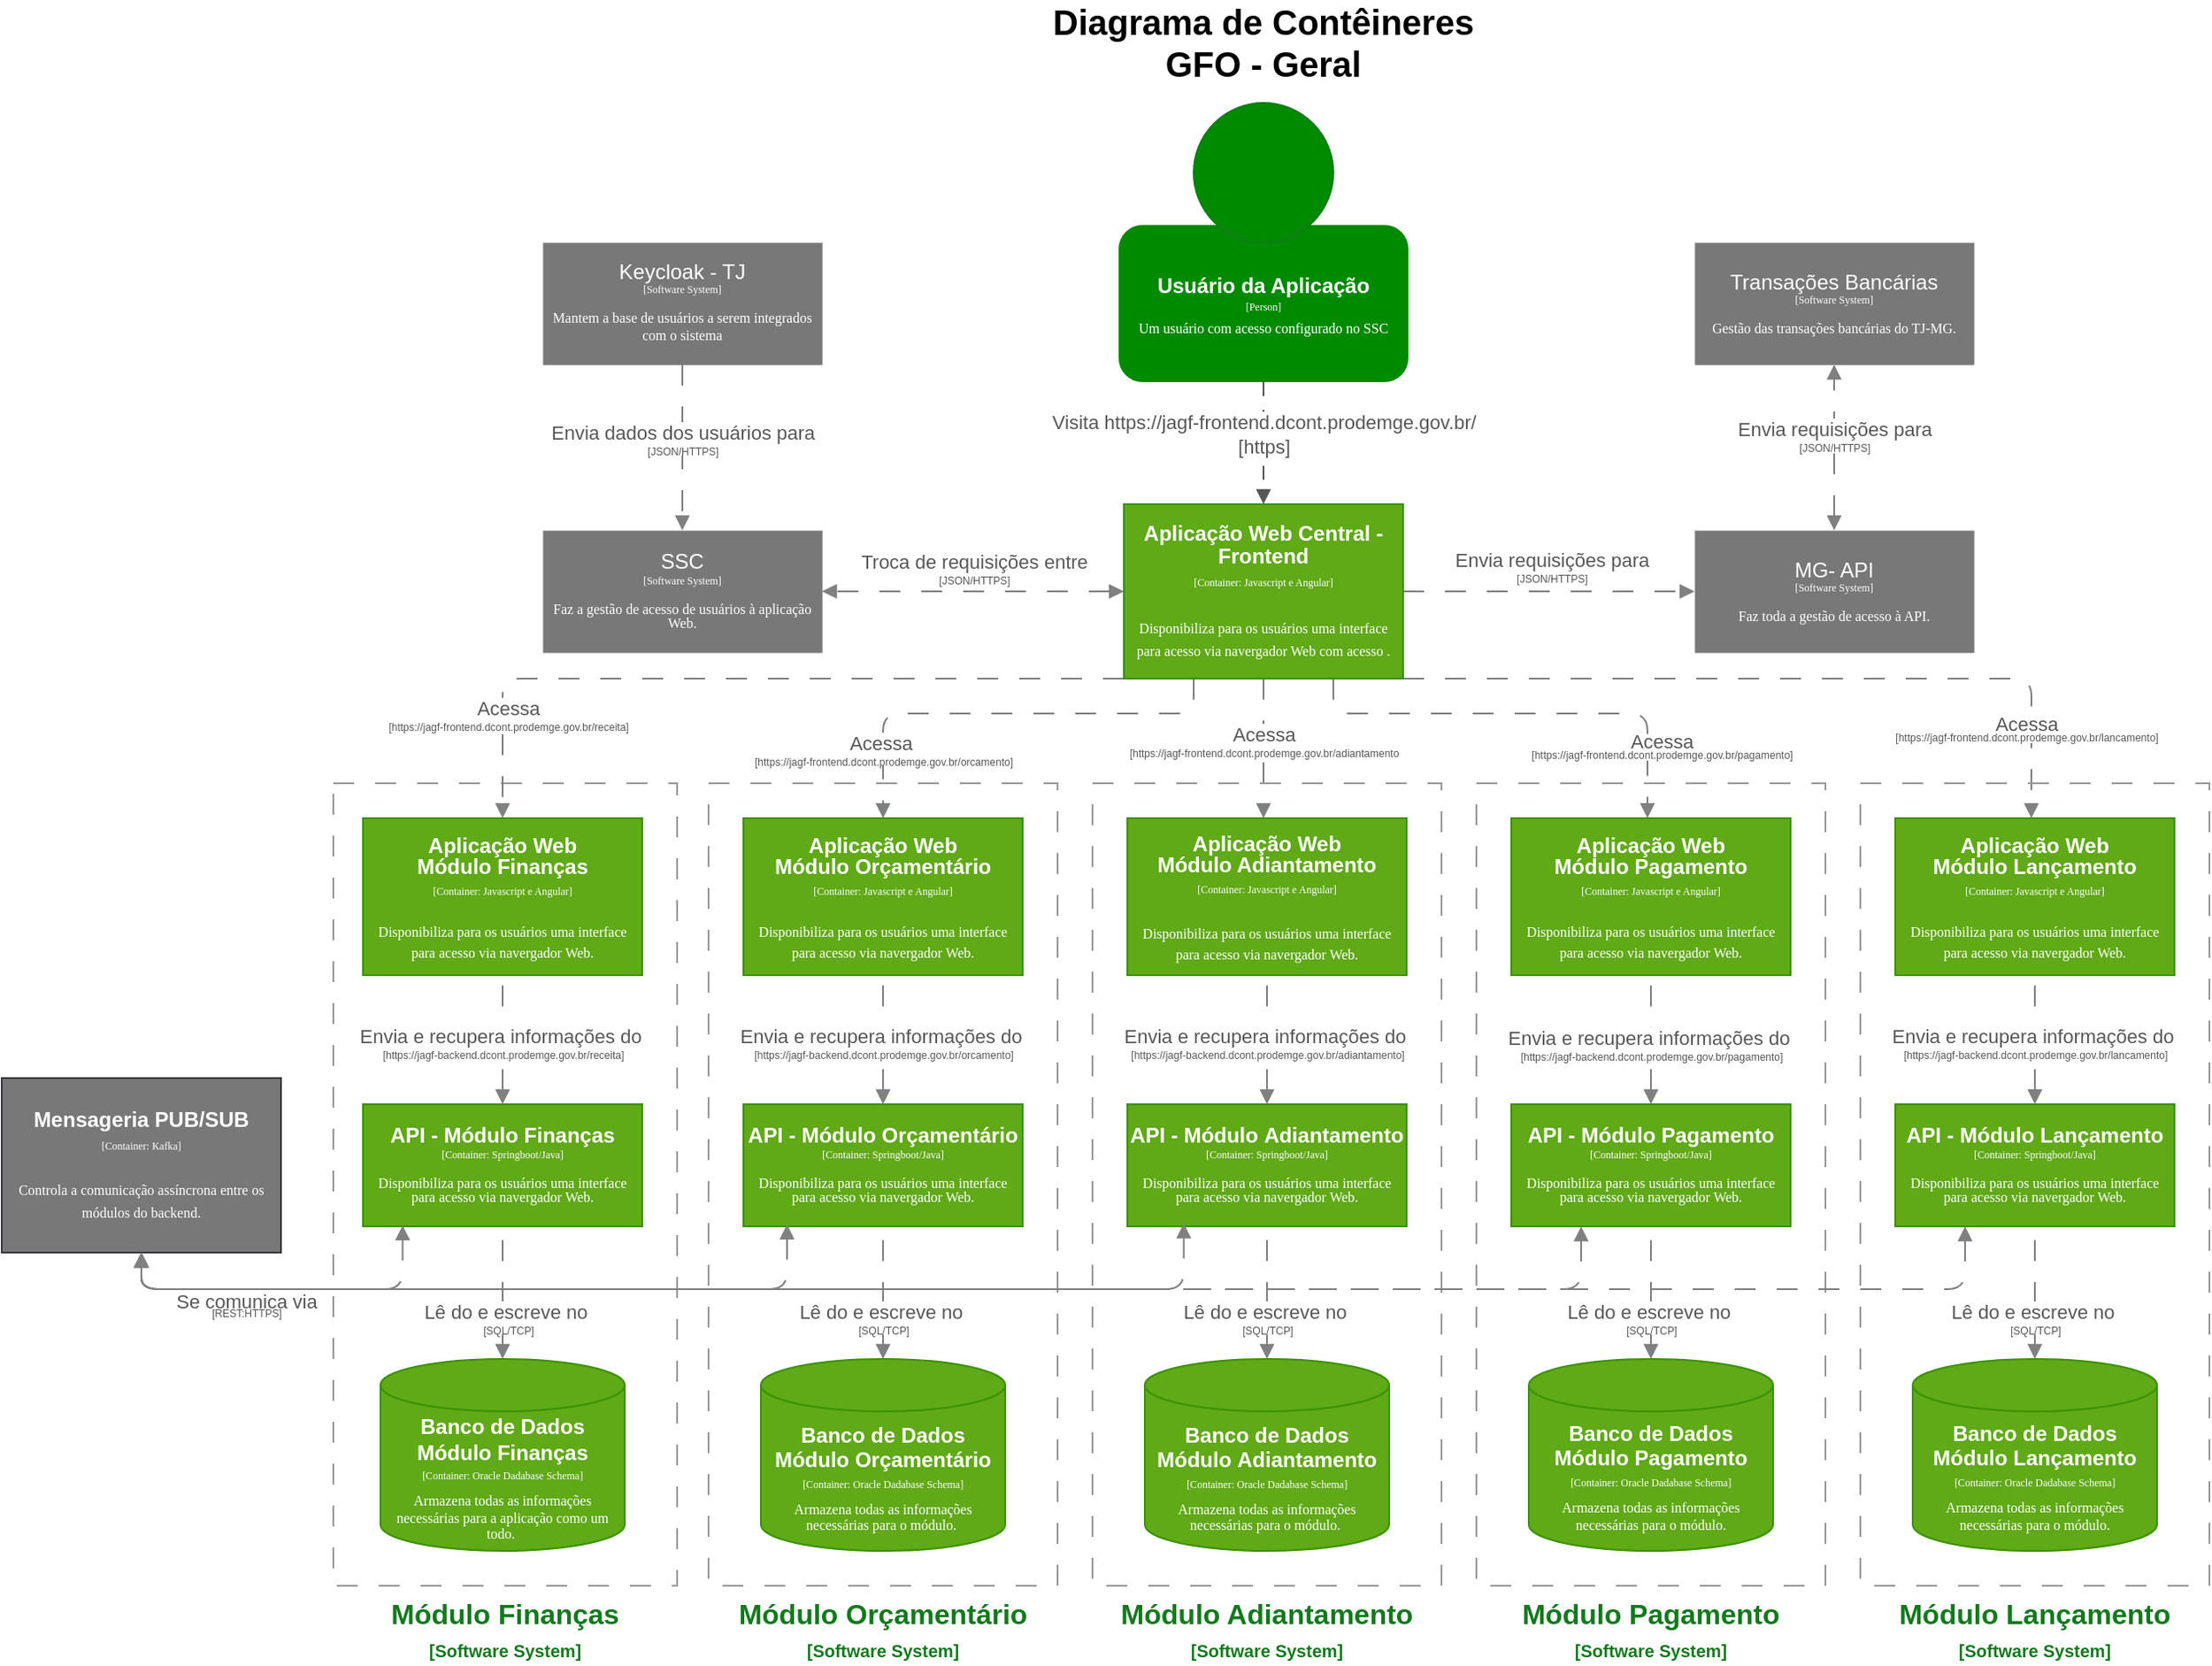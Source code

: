 <mxfile version="26.0.13">
  <diagram id="C5RBs43oDa-KdzZeNtuy" name="Page-1">
    <mxGraphModel dx="2261" dy="780" grid="1" gridSize="10" guides="1" tooltips="1" connect="1" arrows="1" fold="1" page="1" pageScale="1" pageWidth="827" pageHeight="1169" math="0" shadow="0">
      <root>
        <mxCell id="WIyWlLk6GJQsqaUBKTNV-0" />
        <mxCell id="WIyWlLk6GJQsqaUBKTNV-1" parent="WIyWlLk6GJQsqaUBKTNV-0" />
        <mxCell id="WIWx7EF0oUpYT1g42AMl-2" value="&lt;font style=&quot;font-size: 20px;&quot;&gt;&lt;b&gt;Diagrama de Contêineres&lt;/b&gt;&lt;/font&gt;&lt;div&gt;&lt;font style=&quot;font-size: 20px;&quot;&gt;&lt;b&gt;GFO - Geral&lt;/b&gt;&lt;/font&gt;&lt;/div&gt;" style="text;html=1;align=center;verticalAlign=middle;whiteSpace=wrap;rounded=0;" parent="WIyWlLk6GJQsqaUBKTNV-1" vertex="1">
          <mxGeometry x="328" y="10" width="330" height="30" as="geometry" />
        </mxCell>
        <mxCell id="WIWx7EF0oUpYT1g42AMl-7" value="&lt;div style=&quot;&quot;&gt;&lt;span style=&quot;background-color: transparent;&quot;&gt;&lt;font style=&quot;color: rgb(18, 122, 29);&quot;&gt;Módulo Finanças&lt;/font&gt;&lt;/span&gt;&lt;/div&gt;&lt;div style=&quot;&quot;&gt;&lt;span style=&quot;background-color: transparent;&quot;&gt;&lt;font style=&quot;color: rgb(18, 122, 29);&quot;&gt;&lt;span style=&quot;font-size: 10px;&quot;&gt;[Software System]&lt;/span&gt;&lt;/font&gt;&lt;/span&gt;&lt;/div&gt;" style="rounded=0;whiteSpace=wrap;html=1;imageVerticalAlign=middle;labelPosition=center;verticalLabelPosition=bottom;align=center;verticalAlign=top;fontSize=16;fontStyle=1;fillColor=none;dashed=1;dashPattern=12 12;strokeColor=#999999;" parent="WIyWlLk6GJQsqaUBKTNV-1" vertex="1">
          <mxGeometry x="-40" y="450" width="197" height="460" as="geometry" />
        </mxCell>
        <mxCell id="WIWx7EF0oUpYT1g42AMl-72" value="" style="edgeStyle=orthogonalEdgeStyle;rounded=1;orthogonalLoop=1;jettySize=auto;html=1;curved=0;strokeColor=light-dark(#808080, #ededed);dashed=1;dashPattern=12 12;endArrow=block;endFill=1;exitX=1;exitY=0.5;exitDx=0;exitDy=0;entryX=0;entryY=0.5;entryDx=0;entryDy=0;" parent="WIyWlLk6GJQsqaUBKTNV-1" source="3FV_5gHv0hEfJwzGEIwB-7" target="WIWx7EF0oUpYT1g42AMl-74" edge="1">
          <mxGeometry relative="1" as="geometry">
            <mxPoint x="680" y="360" as="targetPoint" />
          </mxGeometry>
        </mxCell>
        <mxCell id="WIWx7EF0oUpYT1g42AMl-73" value="&lt;font style=&quot;color: rgb(87, 87, 87); line-height: 50%;&quot;&gt;Envia requisições para&lt;/font&gt;&lt;div style=&quot;line-height: 50%;&quot;&gt;&lt;font style=&quot;font-size: 6px; color: rgb(87, 87, 87); line-height: 50%;&quot;&gt;[JSON/HTTPS]&lt;/font&gt;&lt;/div&gt;" style="edgeLabel;html=1;align=center;verticalAlign=middle;resizable=0;points=[];" parent="WIWx7EF0oUpYT1g42AMl-72" vertex="1" connectable="0">
          <mxGeometry x="-0.14" relative="1" as="geometry">
            <mxPoint x="13" y="-15" as="offset" />
          </mxGeometry>
        </mxCell>
        <mxCell id="WIWx7EF0oUpYT1g42AMl-60" value="&lt;div style=&quot;line-height: 100%;&quot;&gt;&lt;font&gt;&lt;b&gt;Aplicação Web&lt;/b&gt;&lt;/font&gt;&lt;/div&gt;&lt;div style=&quot;line-height: 100%;&quot;&gt;&lt;font&gt;&lt;b&gt;Módulo Finanças&lt;/b&gt;&lt;/font&gt;&lt;div&gt;&lt;font face=&quot;Verdana&quot; style=&quot;font-size: 6px; line-height: 70%;&quot;&gt;[Container: Javascript e Angular]&lt;/font&gt;&lt;/div&gt;&lt;div&gt;&lt;font face=&quot;Verdana&quot; style=&quot;font-size: 6px; line-height: 70%;&quot;&gt;&lt;br&gt;&lt;/font&gt;&lt;/div&gt;&lt;div&gt;&lt;font face=&quot;Verdana&quot; style=&quot;line-height: 70%; font-size: 8px;&quot;&gt;Disponibiliza para os usuários uma interface para acesso via navergador Web.&lt;/font&gt;&lt;/div&gt;&lt;/div&gt;" style="rounded=0;whiteSpace=wrap;html=1;fillColor=#60a917;fontColor=#ffffff;strokeColor=light-dark(#399202, #73b14c);" parent="WIyWlLk6GJQsqaUBKTNV-1" vertex="1">
          <mxGeometry x="-23" y="470" width="160" height="90" as="geometry" />
        </mxCell>
        <mxCell id="WIWx7EF0oUpYT1g42AMl-61" value="&lt;div style=&quot;line-height: 70%;&quot;&gt;&lt;b&gt;API - Módulo Finanças&lt;/b&gt;&lt;br&gt;&lt;div&gt;&lt;font face=&quot;Verdana&quot; style=&quot;font-size: 6px; line-height: 70%;&quot;&gt;[Container: Springboot/Java]&lt;/font&gt;&lt;/div&gt;&lt;div&gt;&lt;font face=&quot;Verdana&quot; style=&quot;font-size: 6px; line-height: 70%;&quot;&gt;&lt;br&gt;&lt;/font&gt;&lt;/div&gt;&lt;div&gt;&lt;font face=&quot;Verdana&quot; style=&quot;line-height: 70%; font-size: 8px;&quot;&gt;Disponibiliza para os usuários uma interface para acesso via navergador Web.&lt;/font&gt;&lt;/div&gt;&lt;/div&gt;" style="rounded=0;whiteSpace=wrap;html=1;fillColor=#60a917;fontColor=#ffffff;strokeColor=light-dark(#399202, #73b14c);" parent="WIyWlLk6GJQsqaUBKTNV-1" vertex="1">
          <mxGeometry x="-23" y="634" width="160" height="70" as="geometry" />
        </mxCell>
        <mxCell id="WIWx7EF0oUpYT1g42AMl-66" value="&lt;div style=&quot;line-height: 70%;&quot;&gt;SSC&lt;br&gt;&lt;div&gt;&lt;font style=&quot;font-size: 6px; line-height: 70%;&quot; face=&quot;Verdana&quot;&gt;[Software System]&lt;/font&gt;&lt;/div&gt;&lt;div&gt;&lt;font style=&quot;font-size: 6px; line-height: 70%;&quot; face=&quot;Verdana&quot;&gt;&lt;br&gt;&lt;/font&gt;&lt;/div&gt;&lt;div&gt;&lt;font style=&quot;line-height: 70%; font-size: 8px;&quot; face=&quot;Verdana&quot;&gt;Faz a gestão de acesso de usuários à aplicação Web.&lt;/font&gt;&lt;/div&gt;&lt;/div&gt;" style="rounded=0;whiteSpace=wrap;html=1;fillColor=light-dark(#787878, #515151);strokeColor=#36393d;fontColor=#FFFFFF;strokeWidth=0;" parent="WIyWlLk6GJQsqaUBKTNV-1" vertex="1">
          <mxGeometry x="80" y="305" width="160" height="70" as="geometry" />
        </mxCell>
        <mxCell id="WIWx7EF0oUpYT1g42AMl-67" value="" style="endArrow=block;html=1;rounded=0;exitX=0.5;exitY=1;exitDx=0;exitDy=0;entryX=0.5;entryY=0;entryDx=0;entryDy=0;dashed=1;dashPattern=8 8;strokeColor=#575757;endFill=1;" parent="WIyWlLk6GJQsqaUBKTNV-1" source="WIWx7EF0oUpYT1g42AMl-54" target="3FV_5gHv0hEfJwzGEIwB-7" edge="1">
          <mxGeometry width="50" height="50" relative="1" as="geometry">
            <mxPoint x="180" y="190" as="sourcePoint" />
            <mxPoint x="120" y="240" as="targetPoint" />
          </mxGeometry>
        </mxCell>
        <mxCell id="WIWx7EF0oUpYT1g42AMl-71" value="&lt;font style=&quot;color: rgb(87, 87, 87);&quot;&gt;Visita https://jagf-frontend.dcont.prodemge.gov.br/&lt;/font&gt;&lt;div&gt;&lt;font style=&quot;color: rgb(87, 87, 87);&quot;&gt;[https]&lt;/font&gt;&lt;/div&gt;" style="edgeLabel;html=1;align=center;verticalAlign=middle;resizable=0;points=[];" parent="WIWx7EF0oUpYT1g42AMl-67" vertex="1" connectable="0">
          <mxGeometry x="-0.37" relative="1" as="geometry">
            <mxPoint y="8" as="offset" />
          </mxGeometry>
        </mxCell>
        <mxCell id="WIWx7EF0oUpYT1g42AMl-69" value="" style="group" parent="WIyWlLk6GJQsqaUBKTNV-1" vertex="1" connectable="0">
          <mxGeometry x="410" y="60" width="166" height="160" as="geometry" />
        </mxCell>
        <mxCell id="WIWx7EF0oUpYT1g42AMl-54" value="&lt;font style=&quot;line-height: 40%;&quot; face=&quot;Helvetica&quot;&gt;&lt;b&gt;&lt;font&gt;Usuário da Aplicação&lt;/font&gt;&lt;/b&gt;&lt;/font&gt;&lt;div style=&quot;line-height: 40%;&quot;&gt;&lt;font style=&quot;font-family: Verdana; font-size: 6px; line-height: 40%;&quot;&gt;[Person]&lt;/font&gt;&lt;/div&gt;&lt;div style=&quot;line-height: 40%;&quot;&gt;&lt;font face=&quot;Verdana&quot;&gt;&lt;span style=&quot;font-size: 6px;&quot;&gt;&lt;br&gt;&lt;/span&gt;&lt;/font&gt;&lt;div style=&quot;line-height: 60%;&quot;&gt;&lt;font style=&quot;font-size: 8px; line-height: 60%;&quot; face=&quot;Verdana&quot;&gt;Um usuário com acesso configurado no SSC&lt;/font&gt;&lt;/div&gt;&lt;/div&gt;" style="rounded=1;whiteSpace=wrap;html=1;fillColor=#008a00;strokeColor=none;fontColor=#ffffff;" parent="WIWx7EF0oUpYT1g42AMl-69" vertex="1">
          <mxGeometry y="70" width="166" height="90" as="geometry" />
        </mxCell>
        <mxCell id="WIWx7EF0oUpYT1g42AMl-55" value="" style="ellipse;whiteSpace=wrap;html=1;aspect=fixed;fillColor=#008a00;fontColor=#ffffff;strokeColor=light-dark(#127A1D,#EDEDED);" parent="WIWx7EF0oUpYT1g42AMl-69" vertex="1">
          <mxGeometry x="43" width="80" height="80" as="geometry" />
        </mxCell>
        <mxCell id="WIWx7EF0oUpYT1g42AMl-70" value="&lt;font style=&quot;line-height: 80%;&quot; face=&quot;Helvetica&quot;&gt;&lt;b&gt;Banco de Dados Módulo Finanças&lt;/b&gt;&lt;/font&gt;&lt;div style=&quot;line-height: 80%;&quot;&gt;&lt;font style=&quot;font-size: 6px; line-height: 80%;&quot; face=&quot;Verdana&quot;&gt;[Container: Oracle Dadabase Schema]&lt;/font&gt;&lt;/div&gt;&lt;div style=&quot;line-height: 40%;&quot;&gt;&lt;font style=&quot;font-size: 6px; line-height: 40%;&quot; face=&quot;Verdana&quot;&gt;&lt;br&gt;&lt;/font&gt;&lt;/div&gt;&lt;div style=&quot;line-height: 80%;&quot;&gt;&lt;font face=&quot;Verdana&quot; style=&quot;font-size: 8px; line-height: 80%;&quot;&gt;Armazena todas as informações necessárias para a aplicação como um todo.&amp;nbsp;&lt;/font&gt;&lt;/div&gt;" style="shape=cylinder3;whiteSpace=wrap;html=1;boundedLbl=1;backgroundOutline=1;size=15;fontColor=#ffffff;fillColor=#60a917;strokeColor=light-dark(#399202, #73b14c);" parent="WIyWlLk6GJQsqaUBKTNV-1" vertex="1">
          <mxGeometry x="-13" y="780" width="140" height="110" as="geometry" />
        </mxCell>
        <mxCell id="WIWx7EF0oUpYT1g42AMl-74" value="&lt;div style=&quot;line-height: 70%;&quot;&gt;&lt;div&gt;&lt;font style=&quot;line-height: 70%;&quot;&gt;MG- API&lt;/font&gt;&lt;/div&gt;&lt;div&gt;&lt;font style=&quot;font-size: 6px; line-height: 70%;&quot; face=&quot;Verdana&quot;&gt;[Software System]&lt;/font&gt;&lt;/div&gt;&lt;div&gt;&lt;font style=&quot;font-size: 6px; line-height: 70%;&quot; face=&quot;Verdana&quot;&gt;&lt;br&gt;&lt;/font&gt;&lt;/div&gt;&lt;div&gt;&lt;font style=&quot;line-height: 70%; font-size: 8px;&quot; face=&quot;Verdana&quot;&gt;Faz toda a gestão de acesso à API.&lt;/font&gt;&lt;/div&gt;&lt;/div&gt;" style="rounded=0;whiteSpace=wrap;html=1;fillColor=light-dark(#787878, #515151);strokeColor=#36393d;fontColor=#FFFFFF;strokeWidth=0;" parent="WIyWlLk6GJQsqaUBKTNV-1" vertex="1">
          <mxGeometry x="740" y="305" width="160" height="70" as="geometry" />
        </mxCell>
        <mxCell id="WIWx7EF0oUpYT1g42AMl-75" value="&lt;div style=&quot;line-height: 70%;&quot;&gt;&lt;div&gt;&lt;font style=&quot;line-height: 70%;&quot;&gt;Transações Bancárias&lt;/font&gt;&lt;/div&gt;&lt;div&gt;&lt;font style=&quot;font-size: 6px; line-height: 70%;&quot; face=&quot;Verdana&quot;&gt;[Software System]&lt;/font&gt;&lt;/div&gt;&lt;div&gt;&lt;font style=&quot;font-size: 6px; line-height: 70%;&quot; face=&quot;Verdana&quot;&gt;&lt;br&gt;&lt;/font&gt;&lt;/div&gt;&lt;div&gt;&lt;font style=&quot;line-height: 70%; font-size: 8px;&quot; face=&quot;Verdana&quot;&gt;Gestão das transações bancárias do TJ-MG.&lt;/font&gt;&lt;/div&gt;&lt;/div&gt;" style="rounded=0;whiteSpace=wrap;html=1;fillColor=light-dark(#787878, #515151);strokeColor=#36393d;fontColor=#FFFFFF;strokeWidth=0;" parent="WIyWlLk6GJQsqaUBKTNV-1" vertex="1">
          <mxGeometry x="740" y="140" width="160" height="70" as="geometry" />
        </mxCell>
        <mxCell id="WIWx7EF0oUpYT1g42AMl-76" value="" style="edgeStyle=orthogonalEdgeStyle;rounded=1;orthogonalLoop=1;jettySize=auto;html=1;curved=0;strokeColor=light-dark(#808080, #ededed);dashed=1;dashPattern=12 12;entryX=0.5;entryY=0;entryDx=0;entryDy=0;exitX=0;exitY=1;exitDx=0;exitDy=0;endArrow=block;endFill=1;" parent="WIyWlLk6GJQsqaUBKTNV-1" source="3FV_5gHv0hEfJwzGEIwB-7" edge="1" target="WIWx7EF0oUpYT1g42AMl-60">
          <mxGeometry relative="1" as="geometry">
            <mxPoint x="480.04" y="420.03" as="sourcePoint" />
            <mxPoint x="465.72" y="481.79" as="targetPoint" />
            <Array as="points">
              <mxPoint x="57" y="390" />
            </Array>
          </mxGeometry>
        </mxCell>
        <mxCell id="WIWx7EF0oUpYT1g42AMl-77" value="&lt;font style=&quot;color: rgb(87, 87, 87); line-height: 50%;&quot;&gt;Acessa&lt;/font&gt;&lt;div style=&quot;line-height: 50%;&quot;&gt;&lt;font style=&quot;font-size: 6px; color: rgb(87, 87, 87); line-height: 50%;&quot;&gt;[https://jagf-frontend.dcont.prodemge.gov.br/receita]&lt;/font&gt;&lt;/div&gt;" style="edgeLabel;html=1;align=center;verticalAlign=middle;resizable=0;points=[];" parent="WIWx7EF0oUpYT1g42AMl-76" vertex="1" connectable="0">
          <mxGeometry x="-0.14" relative="1" as="geometry">
            <mxPoint x="-166" y="20" as="offset" />
          </mxGeometry>
        </mxCell>
        <mxCell id="WIWx7EF0oUpYT1g42AMl-78" value="" style="edgeStyle=orthogonalEdgeStyle;rounded=1;orthogonalLoop=1;jettySize=auto;html=1;curved=0;strokeColor=light-dark(#808080, #ededed);dashed=1;dashPattern=12 12;entryX=0.5;entryY=1;entryDx=0;entryDy=0;exitX=0.5;exitY=0;exitDx=0;exitDy=0;endArrow=block;endFill=1;startArrow=block;startFill=1;" parent="WIyWlLk6GJQsqaUBKTNV-1" source="WIWx7EF0oUpYT1g42AMl-74" target="WIWx7EF0oUpYT1g42AMl-75" edge="1">
          <mxGeometry relative="1" as="geometry">
            <mxPoint x="597" y="592" as="sourcePoint" />
            <mxPoint x="291" y="594" as="targetPoint" />
          </mxGeometry>
        </mxCell>
        <mxCell id="WIWx7EF0oUpYT1g42AMl-79" value="&lt;font style=&quot;color: rgb(87, 87, 87); line-height: 50%;&quot;&gt;Envia requisições para&lt;/font&gt;&lt;div style=&quot;line-height: 50%;&quot;&gt;&lt;font style=&quot;font-size: 6px; color: rgb(87, 87, 87); line-height: 50%;&quot;&gt;[JSON/HTTPS]&lt;/font&gt;&lt;/div&gt;" style="edgeLabel;html=1;align=center;verticalAlign=middle;resizable=0;points=[];" parent="WIWx7EF0oUpYT1g42AMl-78" vertex="1" connectable="0">
          <mxGeometry x="-0.14" relative="1" as="geometry">
            <mxPoint y="-14" as="offset" />
          </mxGeometry>
        </mxCell>
        <mxCell id="WIWx7EF0oUpYT1g42AMl-80" value="" style="edgeStyle=orthogonalEdgeStyle;rounded=1;orthogonalLoop=1;jettySize=auto;html=1;curved=0;strokeColor=light-dark(#808080, #ededed);dashed=1;dashPattern=12 12;entryX=0.5;entryY=1;entryDx=0;entryDy=0;endArrow=none;endFill=1;startArrow=block;startFill=1;" parent="WIyWlLk6GJQsqaUBKTNV-1" source="WIWx7EF0oUpYT1g42AMl-70" target="WIWx7EF0oUpYT1g42AMl-61" edge="1">
          <mxGeometry relative="1" as="geometry">
            <mxPoint x="152.63" y="670" as="sourcePoint" />
            <mxPoint x="152.63" y="800" as="targetPoint" />
          </mxGeometry>
        </mxCell>
        <mxCell id="WIWx7EF0oUpYT1g42AMl-81" value="&lt;div style=&quot;line-height: 50%;&quot;&gt;&lt;font style=&quot;color: rgb(87, 87, 87); line-height: 50%;&quot;&gt;Se comunica via&lt;/font&gt;&lt;/div&gt;&lt;div style=&quot;line-height: 50%;&quot;&gt;&lt;font style=&quot;font-size: 6px; color: rgb(87, 87, 87); line-height: 50%;&quot;&gt;[REST:HTTPS]&lt;/font&gt;&lt;/div&gt;" style="edgeLabel;html=1;align=center;verticalAlign=middle;resizable=0;points=[];" parent="WIWx7EF0oUpYT1g42AMl-80" vertex="1" connectable="0">
          <mxGeometry x="-0.14" relative="1" as="geometry">
            <mxPoint x="-147" y="2" as="offset" />
          </mxGeometry>
        </mxCell>
        <mxCell id="WIWx7EF0oUpYT1g42AMl-83" value="" style="edgeStyle=orthogonalEdgeStyle;rounded=1;orthogonalLoop=1;jettySize=auto;html=1;curved=0;strokeColor=light-dark(#808080, #ededed);dashed=1;dashPattern=12 12;entryX=1;entryY=0.5;entryDx=0;entryDy=0;exitX=0;exitY=0.5;exitDx=0;exitDy=0;endArrow=block;endFill=1;startArrow=block;startFill=1;" parent="WIyWlLk6GJQsqaUBKTNV-1" source="3FV_5gHv0hEfJwzGEIwB-7" target="WIWx7EF0oUpYT1g42AMl-66" edge="1">
          <mxGeometry relative="1" as="geometry">
            <mxPoint x="640" y="130" as="sourcePoint" />
            <mxPoint x="640" y="260" as="targetPoint" />
          </mxGeometry>
        </mxCell>
        <mxCell id="WIWx7EF0oUpYT1g42AMl-84" value="&lt;font style=&quot;color: rgb(87, 87, 87); line-height: 50%;&quot;&gt;Troca de requisições entre&lt;/font&gt;&lt;div style=&quot;line-height: 50%;&quot;&gt;&lt;font style=&quot;font-size: 6px; color: rgb(87, 87, 87); line-height: 50%;&quot;&gt;[JSON/HTTPS]&lt;/font&gt;&lt;/div&gt;" style="edgeLabel;html=1;align=center;verticalAlign=middle;resizable=0;points=[];" parent="WIWx7EF0oUpYT1g42AMl-83" vertex="1" connectable="0">
          <mxGeometry x="-0.14" relative="1" as="geometry">
            <mxPoint x="-12" y="-14" as="offset" />
          </mxGeometry>
        </mxCell>
        <mxCell id="WIWx7EF0oUpYT1g42AMl-86" value="&lt;div style=&quot;line-height: 70%;&quot;&gt;Keycloak - TJ&lt;br&gt;&lt;div&gt;&lt;font style=&quot;font-size: 6px; line-height: 70%;&quot; face=&quot;Verdana&quot;&gt;[Software System]&lt;/font&gt;&lt;/div&gt;&lt;div&gt;&lt;font style=&quot;font-size: 6px; line-height: 70%;&quot; face=&quot;Verdana&quot;&gt;&lt;br&gt;&lt;/font&gt;&lt;/div&gt;&lt;div&gt;&lt;font face=&quot;Verdana&quot;&gt;&lt;span style=&quot;font-size: 8px;&quot;&gt;Mantem a base de usuários a serem integrados com o sistema&lt;/span&gt;&lt;/font&gt;&lt;/div&gt;&lt;/div&gt;" style="rounded=0;whiteSpace=wrap;html=1;fillColor=light-dark(#787878, #515151);strokeColor=#36393d;fontColor=#FFFFFF;strokeWidth=0;" parent="WIyWlLk6GJQsqaUBKTNV-1" vertex="1">
          <mxGeometry x="80" y="140" width="160" height="70" as="geometry" />
        </mxCell>
        <mxCell id="WIWx7EF0oUpYT1g42AMl-87" value="" style="edgeStyle=orthogonalEdgeStyle;rounded=1;orthogonalLoop=1;jettySize=auto;html=1;curved=0;strokeColor=light-dark(#808080, #ededed);dashed=1;dashPattern=12 12;exitX=0.5;exitY=1;exitDx=0;exitDy=0;endArrow=block;endFill=1;startArrow=none;startFill=0;entryX=0.5;entryY=0;entryDx=0;entryDy=0;" parent="WIyWlLk6GJQsqaUBKTNV-1" target="WIWx7EF0oUpYT1g42AMl-66" edge="1" source="WIWx7EF0oUpYT1g42AMl-86">
          <mxGeometry relative="1" as="geometry">
            <mxPoint x="746.55" y="185" as="sourcePoint" />
            <mxPoint x="747" y="240" as="targetPoint" />
          </mxGeometry>
        </mxCell>
        <mxCell id="WIWx7EF0oUpYT1g42AMl-88" value="&lt;font style=&quot;color: rgb(87, 87, 87); line-height: 50%;&quot;&gt;Envia dados dos usuários para&lt;/font&gt;&lt;div style=&quot;line-height: 50%;&quot;&gt;&lt;font style=&quot;font-size: 6px; color: rgb(87, 87, 87); line-height: 50%;&quot;&gt;[JSON/HTTPS]&lt;/font&gt;&lt;/div&gt;" style="edgeLabel;html=1;align=center;verticalAlign=middle;resizable=0;points=[];" parent="WIWx7EF0oUpYT1g42AMl-87" vertex="1" connectable="0">
          <mxGeometry x="-0.14" relative="1" as="geometry">
            <mxPoint y="1" as="offset" />
          </mxGeometry>
        </mxCell>
        <mxCell id="3FV_5gHv0hEfJwzGEIwB-44" style="edgeStyle=orthogonalEdgeStyle;rounded=1;orthogonalLoop=1;jettySize=auto;html=1;exitX=0.25;exitY=1;exitDx=0;exitDy=0;entryX=0.5;entryY=0;entryDx=0;entryDy=0;strokeColor=#808080;dashed=1;dashPattern=12 12;endArrow=block;endFill=1;curved=0;" edge="1" parent="WIyWlLk6GJQsqaUBKTNV-1" source="3FV_5gHv0hEfJwzGEIwB-7" target="3FV_5gHv0hEfJwzGEIwB-59">
          <mxGeometry relative="1" as="geometry">
            <mxPoint x="274" y="470" as="targetPoint" />
            <Array as="points">
              <mxPoint x="453" y="410" />
              <mxPoint x="275" y="410" />
            </Array>
          </mxGeometry>
        </mxCell>
        <mxCell id="3FV_5gHv0hEfJwzGEIwB-91" value="&lt;font style=&quot;color: rgb(87, 87, 87); line-height: 5.5px;&quot;&gt;Acessa&amp;nbsp;&lt;/font&gt;&lt;div style=&quot;line-height: 5.5px;&quot;&gt;&lt;font style=&quot;font-size: 6px; color: rgb(87, 87, 87); line-height: 3px;&quot;&gt;[https://jagf-frontend.dcont.prodemge.gov.br/orcamento]&lt;/font&gt;&lt;/div&gt;" style="edgeLabel;html=1;align=center;verticalAlign=middle;resizable=0;points=[];" vertex="1" connectable="0" parent="3FV_5gHv0hEfJwzGEIwB-44">
          <mxGeometry x="0.28" y="-1" relative="1" as="geometry">
            <mxPoint x="-33" y="21" as="offset" />
          </mxGeometry>
        </mxCell>
        <mxCell id="3FV_5gHv0hEfJwzGEIwB-45" style="edgeStyle=orthogonalEdgeStyle;rounded=0;orthogonalLoop=1;jettySize=auto;html=1;entryX=0.5;entryY=0;entryDx=0;entryDy=0;endArrow=block;endFill=1;strokeColor=#808080;dashed=1;dashPattern=12 12;" edge="1" parent="WIyWlLk6GJQsqaUBKTNV-1" source="3FV_5gHv0hEfJwzGEIwB-7">
          <mxGeometry relative="1" as="geometry">
            <mxPoint x="493" y="470" as="targetPoint" />
          </mxGeometry>
        </mxCell>
        <mxCell id="3FV_5gHv0hEfJwzGEIwB-92" value="&lt;font style=&quot;color: rgb(87, 87, 87); line-height: 5.5px;&quot;&gt;Acessa&lt;/font&gt;&lt;div style=&quot;line-height: 5.5px;&quot;&gt;&lt;span style=&quot;color: rgb(87, 87, 87); font-size: 6px;&quot;&gt;[https://jagf-frontend.dcont.prodemge.gov.br/adiantamento&lt;/span&gt;&lt;/div&gt;" style="edgeLabel;html=1;align=center;verticalAlign=middle;resizable=0;points=[];" vertex="1" connectable="0" parent="3FV_5gHv0hEfJwzGEIwB-45">
          <mxGeometry x="-0.111" relative="1" as="geometry">
            <mxPoint as="offset" />
          </mxGeometry>
        </mxCell>
        <mxCell id="3FV_5gHv0hEfJwzGEIwB-46" style="edgeStyle=orthogonalEdgeStyle;rounded=1;orthogonalLoop=1;jettySize=auto;html=1;exitX=0.75;exitY=1;exitDx=0;exitDy=0;entryX=0.5;entryY=0;entryDx=0;entryDy=0;strokeColor=#808080;dashed=1;dashPattern=12 12;endArrow=block;endFill=1;curved=0;" edge="1" parent="WIyWlLk6GJQsqaUBKTNV-1" source="3FV_5gHv0hEfJwzGEIwB-7">
          <mxGeometry relative="1" as="geometry">
            <mxPoint x="713" y="470" as="targetPoint" />
            <Array as="points">
              <mxPoint x="533" y="410" />
              <mxPoint x="713" y="410" />
            </Array>
          </mxGeometry>
        </mxCell>
        <mxCell id="3FV_5gHv0hEfJwzGEIwB-93" value="&lt;div style=&quot;line-height: 5.5px;&quot;&gt;&lt;span style=&quot;color: rgb(87, 87, 87);&quot;&gt;Acessa&lt;/span&gt;&lt;/div&gt;&lt;div style=&quot;line-height: 5.5px;&quot;&gt;&lt;span style=&quot;color: rgb(87, 87, 87); font-size: 6px;&quot;&gt;[https://jagf-frontend.dcont.prodemge.gov.br/pagamento]&lt;/span&gt;&lt;/div&gt;" style="edgeLabel;html=1;align=center;verticalAlign=middle;resizable=0;points=[];" vertex="1" connectable="0" parent="3FV_5gHv0hEfJwzGEIwB-46">
          <mxGeometry x="-0.219" y="-2" relative="1" as="geometry">
            <mxPoint x="106" y="18" as="offset" />
          </mxGeometry>
        </mxCell>
        <mxCell id="3FV_5gHv0hEfJwzGEIwB-47" style="edgeStyle=orthogonalEdgeStyle;rounded=1;orthogonalLoop=1;jettySize=auto;html=1;exitX=1;exitY=1;exitDx=0;exitDy=0;entryX=0.5;entryY=0;entryDx=0;entryDy=0;strokeColor=#808080;dashed=1;dashPattern=12 12;endArrow=block;endFill=1;curved=0;" edge="1" parent="WIyWlLk6GJQsqaUBKTNV-1" source="3FV_5gHv0hEfJwzGEIwB-7">
          <mxGeometry relative="1" as="geometry">
            <mxPoint x="933" y="470" as="targetPoint" />
            <Array as="points">
              <mxPoint x="933" y="390" />
            </Array>
          </mxGeometry>
        </mxCell>
        <mxCell id="3FV_5gHv0hEfJwzGEIwB-94" value="&lt;div style=&quot;line-height: 5.5px;&quot;&gt;&lt;span style=&quot;color: rgb(87, 87, 87);&quot;&gt;Acessa&lt;/span&gt;&lt;/div&gt;&lt;div style=&quot;line-height: 5.5px;&quot;&gt;&lt;span style=&quot;color: rgb(87, 87, 87); font-size: 6px;&quot;&gt;[https://jagf-frontend.dcont.prodemge.gov.br/lancamento]&lt;/span&gt;&lt;/div&gt;" style="edgeLabel;html=1;align=center;verticalAlign=middle;resizable=0;points=[];" vertex="1" connectable="0" parent="3FV_5gHv0hEfJwzGEIwB-47">
          <mxGeometry x="-0.256" y="-1" relative="1" as="geometry">
            <mxPoint x="193" y="29" as="offset" />
          </mxGeometry>
        </mxCell>
        <mxCell id="3FV_5gHv0hEfJwzGEIwB-7" value="&lt;div style=&quot;line-height: 110%;&quot;&gt;&lt;font&gt;&lt;b&gt;Aplicação Web Central - Frontend&lt;/b&gt;&lt;/font&gt;&lt;div&gt;&lt;font face=&quot;Verdana&quot; style=&quot;font-size: 6px; line-height: 110%;&quot;&gt;[Container: Javascript e Angular]&lt;/font&gt;&lt;/div&gt;&lt;div&gt;&lt;font face=&quot;Verdana&quot; style=&quot;font-size: 6px; line-height: 70%;&quot;&gt;&lt;br&gt;&lt;/font&gt;&lt;/div&gt;&lt;div&gt;&lt;font face=&quot;Verdana&quot; style=&quot;line-height: 70%; font-size: 8px;&quot;&gt;Disponibiliza para os usuários uma interface para acesso via navergador Web com acesso .&lt;/font&gt;&lt;/div&gt;&lt;/div&gt;" style="rounded=0;whiteSpace=wrap;html=1;fillColor=#60a917;fontColor=#ffffff;strokeColor=light-dark(#399202, #73b14c);" vertex="1" parent="WIyWlLk6GJQsqaUBKTNV-1">
          <mxGeometry x="413" y="290" width="160" height="100" as="geometry" />
        </mxCell>
        <mxCell id="3FV_5gHv0hEfJwzGEIwB-48" value="" style="edgeStyle=orthogonalEdgeStyle;rounded=1;orthogonalLoop=1;jettySize=auto;html=1;curved=0;strokeColor=light-dark(#808080, #ededed);dashed=1;dashPattern=12 12;entryX=0.5;entryY=1;entryDx=0;entryDy=0;endArrow=none;endFill=1;startArrow=block;startFill=1;exitX=0.5;exitY=0;exitDx=0;exitDy=0;" edge="1" parent="WIyWlLk6GJQsqaUBKTNV-1" source="WIWx7EF0oUpYT1g42AMl-61" target="WIWx7EF0oUpYT1g42AMl-60">
          <mxGeometry relative="1" as="geometry">
            <mxPoint x="57" y="590" as="sourcePoint" />
            <mxPoint x="56.83" y="540" as="targetPoint" />
          </mxGeometry>
        </mxCell>
        <mxCell id="3FV_5gHv0hEfJwzGEIwB-49" value="&lt;font style=&quot;color: rgb(87, 87, 87); line-height: 50%;&quot;&gt;Envia e recupera informações do&amp;nbsp;&lt;/font&gt;&lt;div style=&quot;line-height: 50%;&quot;&gt;&lt;span style=&quot;color: rgb(87, 87, 87); font-size: 6px;&quot;&gt;[https://jagf-backend.dcont.prodemge.gov.br/receita]&lt;/span&gt;&lt;/div&gt;" style="edgeLabel;html=1;align=center;verticalAlign=middle;resizable=0;points=[];" vertex="1" connectable="0" parent="3FV_5gHv0hEfJwzGEIwB-48">
          <mxGeometry x="-0.14" relative="1" as="geometry">
            <mxPoint y="-3" as="offset" />
          </mxGeometry>
        </mxCell>
        <mxCell id="3FV_5gHv0hEfJwzGEIwB-58" value="&lt;div style=&quot;&quot;&gt;&lt;span style=&quot;background-color: transparent;&quot;&gt;&lt;font style=&quot;color: rgb(18, 122, 29);&quot;&gt;Módulo Orçamentário&lt;/font&gt;&lt;/span&gt;&lt;/div&gt;&lt;div style=&quot;&quot;&gt;&lt;span style=&quot;background-color: transparent;&quot;&gt;&lt;font style=&quot;color: rgb(18, 122, 29);&quot;&gt;&lt;span style=&quot;font-size: 10px;&quot;&gt;[Software System]&lt;/span&gt;&lt;/font&gt;&lt;/span&gt;&lt;/div&gt;" style="rounded=0;whiteSpace=wrap;html=1;imageVerticalAlign=middle;labelPosition=center;verticalLabelPosition=bottom;align=center;verticalAlign=top;fontSize=16;fontStyle=1;fillColor=none;dashed=1;dashPattern=12 12;strokeColor=#999999;" vertex="1" parent="WIyWlLk6GJQsqaUBKTNV-1">
          <mxGeometry x="175" y="450" width="200" height="460" as="geometry" />
        </mxCell>
        <mxCell id="3FV_5gHv0hEfJwzGEIwB-59" value="&lt;div style=&quot;line-height: 100%;&quot;&gt;&lt;font&gt;&lt;b&gt;Aplicação Web&lt;/b&gt;&lt;/font&gt;&lt;/div&gt;&lt;div style=&quot;line-height: 100%;&quot;&gt;&lt;font&gt;&lt;b&gt;Módulo&amp;nbsp;&lt;/b&gt;&lt;/font&gt;&lt;b&gt;Orçamentário&lt;/b&gt;&lt;div&gt;&lt;font face=&quot;Verdana&quot; style=&quot;font-size: 6px; line-height: 70%;&quot;&gt;[Container: Javascript e Angular]&lt;/font&gt;&lt;/div&gt;&lt;div&gt;&lt;font face=&quot;Verdana&quot; style=&quot;font-size: 6px; line-height: 70%;&quot;&gt;&lt;br&gt;&lt;/font&gt;&lt;/div&gt;&lt;div&gt;&lt;font face=&quot;Verdana&quot; style=&quot;line-height: 70%; font-size: 8px;&quot;&gt;Disponibiliza para os usuários uma interface para acesso via navergador Web.&lt;/font&gt;&lt;/div&gt;&lt;/div&gt;" style="rounded=0;whiteSpace=wrap;html=1;fillColor=#60a917;fontColor=#ffffff;strokeColor=light-dark(#399202, #73b14c);" vertex="1" parent="WIyWlLk6GJQsqaUBKTNV-1">
          <mxGeometry x="195" y="470" width="160" height="90" as="geometry" />
        </mxCell>
        <mxCell id="3FV_5gHv0hEfJwzGEIwB-60" value="&lt;div style=&quot;line-height: 70%;&quot;&gt;&lt;b&gt;API - Módulo Orçamentário&lt;/b&gt;&lt;br&gt;&lt;div&gt;&lt;div&gt;&lt;font style=&quot;font-size: 6px; line-height: 4.2px;&quot; face=&quot;Verdana&quot;&gt;[Container: Springboot/Java]&lt;/font&gt;&lt;/div&gt;&lt;/div&gt;&lt;div&gt;&lt;font style=&quot;font-size: 6px; line-height: 4.2px;&quot; face=&quot;Verdana&quot;&gt;&lt;br&gt;&lt;/font&gt;&lt;/div&gt;&lt;div&gt;&lt;font face=&quot;Verdana&quot; style=&quot;line-height: 70%; font-size: 8px;&quot;&gt;Disponibiliza para os usuários uma interface para acesso via navergador Web.&lt;/font&gt;&lt;/div&gt;&lt;/div&gt;" style="rounded=0;whiteSpace=wrap;html=1;fillColor=#60a917;fontColor=#ffffff;strokeColor=light-dark(#399202, #73b14c);" vertex="1" parent="WIyWlLk6GJQsqaUBKTNV-1">
          <mxGeometry x="195" y="634" width="160" height="70" as="geometry" />
        </mxCell>
        <mxCell id="3FV_5gHv0hEfJwzGEIwB-61" value="&lt;font style=&quot;line-height: 80%;&quot; face=&quot;Helvetica&quot;&gt;&lt;b&gt;Banco de Dados Módulo&amp;nbsp;&lt;/b&gt;&lt;/font&gt;&lt;b&gt;Orçamentário&lt;/b&gt;&lt;div style=&quot;line-height: 80%;&quot;&gt;&lt;font style=&quot;font-size: 6px; line-height: 80%;&quot; face=&quot;Verdana&quot;&gt;[Container: Oracle Dadabase Schema]&lt;/font&gt;&lt;/div&gt;&lt;div style=&quot;line-height: 40%;&quot;&gt;&lt;font style=&quot;font-size: 6px; line-height: 40%;&quot; face=&quot;Verdana&quot;&gt;&lt;br&gt;&lt;/font&gt;&lt;/div&gt;&lt;div style=&quot;line-height: 80%;&quot;&gt;&lt;font face=&quot;Verdana&quot; style=&quot;font-size: 8px; line-height: 80%;&quot;&gt;&lt;span style=&quot;background-color: transparent; color: light-dark(rgb(255, 255, 255), rgb(18, 18, 18));&quot;&gt;Armazena todas as informações necessárias para o módulo&lt;/span&gt;.&amp;nbsp;&lt;/font&gt;&lt;/div&gt;" style="shape=cylinder3;whiteSpace=wrap;html=1;boundedLbl=1;backgroundOutline=1;size=15;fontColor=#ffffff;fillColor=#60a917;strokeColor=light-dark(#399202, #73b14c);" vertex="1" parent="WIyWlLk6GJQsqaUBKTNV-1">
          <mxGeometry x="205" y="780" width="140" height="110" as="geometry" />
        </mxCell>
        <mxCell id="3FV_5gHv0hEfJwzGEIwB-62" value="" style="edgeStyle=orthogonalEdgeStyle;rounded=1;orthogonalLoop=1;jettySize=auto;html=1;curved=0;strokeColor=light-dark(#808080, #ededed);dashed=1;dashPattern=12 12;entryX=0.5;entryY=1;entryDx=0;entryDy=0;endArrow=none;endFill=1;startArrow=block;startFill=1;" edge="1" parent="WIyWlLk6GJQsqaUBKTNV-1" source="3FV_5gHv0hEfJwzGEIwB-61" target="3FV_5gHv0hEfJwzGEIwB-60">
          <mxGeometry relative="1" as="geometry">
            <mxPoint x="370.63" y="670" as="sourcePoint" />
            <mxPoint x="370.63" y="800" as="targetPoint" />
          </mxGeometry>
        </mxCell>
        <mxCell id="3FV_5gHv0hEfJwzGEIwB-63" value="&lt;font style=&quot;color: rgb(87, 87, 87); line-height: 50%;&quot;&gt;Lê do e escreve no&amp;nbsp;&lt;/font&gt;&lt;div style=&quot;line-height: 50%;&quot;&gt;&lt;font style=&quot;font-size: 6px; color: rgb(87, 87, 87); line-height: 50%;&quot;&gt;[SQL/TCP]&lt;/font&gt;&lt;/div&gt;" style="edgeLabel;html=1;align=center;verticalAlign=middle;resizable=0;points=[];" vertex="1" connectable="0" parent="3FV_5gHv0hEfJwzGEIwB-62">
          <mxGeometry x="-0.14" relative="1" as="geometry">
            <mxPoint y="8" as="offset" />
          </mxGeometry>
        </mxCell>
        <mxCell id="3FV_5gHv0hEfJwzGEIwB-64" value="" style="edgeStyle=orthogonalEdgeStyle;rounded=1;orthogonalLoop=1;jettySize=auto;html=1;curved=0;strokeColor=light-dark(#808080, #ededed);dashed=1;dashPattern=12 12;entryX=0.5;entryY=1;entryDx=0;entryDy=0;endArrow=none;endFill=1;startArrow=block;startFill=1;exitX=0.5;exitY=0;exitDx=0;exitDy=0;" edge="1" parent="WIyWlLk6GJQsqaUBKTNV-1" source="3FV_5gHv0hEfJwzGEIwB-60" target="3FV_5gHv0hEfJwzGEIwB-59">
          <mxGeometry relative="1" as="geometry">
            <mxPoint x="275" y="590" as="sourcePoint" />
            <mxPoint x="274.83" y="540" as="targetPoint" />
          </mxGeometry>
        </mxCell>
        <mxCell id="3FV_5gHv0hEfJwzGEIwB-65" value="&lt;font style=&quot;color: rgb(87, 87, 87); line-height: 50%;&quot;&gt;Envia e recupera informações do&amp;nbsp;&lt;/font&gt;&lt;div style=&quot;line-height: 50%;&quot;&gt;&lt;span style=&quot;color: rgb(87, 87, 87); font-size: 6px;&quot;&gt;[https://jagf-backend.dcont.prodemge.gov.br/orcamento]&lt;/span&gt;&lt;/div&gt;" style="edgeLabel;html=1;align=center;verticalAlign=middle;resizable=0;points=[];" vertex="1" connectable="0" parent="3FV_5gHv0hEfJwzGEIwB-64">
          <mxGeometry x="-0.14" relative="1" as="geometry">
            <mxPoint y="-3" as="offset" />
          </mxGeometry>
        </mxCell>
        <mxCell id="3FV_5gHv0hEfJwzGEIwB-66" value="&lt;div style=&quot;&quot;&gt;&lt;span style=&quot;background-color: transparent;&quot;&gt;&lt;font style=&quot;color: rgb(18, 122, 29);&quot;&gt;Módulo Adiantamento&lt;/font&gt;&lt;/span&gt;&lt;/div&gt;&lt;div style=&quot;&quot;&gt;&lt;span style=&quot;background-color: transparent;&quot;&gt;&lt;font style=&quot;color: rgb(18, 122, 29);&quot;&gt;&lt;span style=&quot;font-size: 10px;&quot;&gt;[Software System]&lt;/span&gt;&lt;/font&gt;&lt;/span&gt;&lt;/div&gt;" style="rounded=0;whiteSpace=wrap;html=1;imageVerticalAlign=middle;labelPosition=center;verticalLabelPosition=bottom;align=center;verticalAlign=top;fontSize=16;fontStyle=1;fillColor=none;dashed=1;dashPattern=12 12;strokeColor=#999999;" vertex="1" parent="WIyWlLk6GJQsqaUBKTNV-1">
          <mxGeometry x="395" y="450" width="200" height="460" as="geometry" />
        </mxCell>
        <mxCell id="3FV_5gHv0hEfJwzGEIwB-67" value="&lt;div style=&quot;line-height: 100%;&quot;&gt;&lt;font&gt;&lt;b&gt;Aplicação Web&lt;/b&gt;&lt;/font&gt;&lt;/div&gt;&lt;div style=&quot;line-height: 100%;&quot;&gt;&lt;font&gt;&lt;b&gt;Módulo Adiantamento&lt;/b&gt;&lt;/font&gt;&lt;/div&gt;&lt;div style=&quot;line-height: 100%;&quot;&gt;&lt;span style=&quot;font-size: 6px; font-family: Verdana; background-color: transparent; color: light-dark(rgb(255, 255, 255), rgb(18, 18, 18));&quot;&gt;[Container: Javascript e Angular]&lt;/span&gt;&lt;div&gt;&lt;font face=&quot;Verdana&quot; style=&quot;font-size: 6px; line-height: 70%;&quot;&gt;&lt;br&gt;&lt;/font&gt;&lt;/div&gt;&lt;div&gt;&lt;font face=&quot;Verdana&quot; style=&quot;line-height: 70%; font-size: 8px;&quot;&gt;Disponibiliza para os usuários uma interface para acesso via navergador Web.&lt;/font&gt;&lt;/div&gt;&lt;/div&gt;" style="rounded=0;whiteSpace=wrap;html=1;fillColor=#60a917;fontColor=#ffffff;strokeColor=light-dark(#399202, #73b14c);" vertex="1" parent="WIyWlLk6GJQsqaUBKTNV-1">
          <mxGeometry x="415" y="470" width="160" height="90" as="geometry" />
        </mxCell>
        <mxCell id="3FV_5gHv0hEfJwzGEIwB-68" value="&lt;div style=&quot;line-height: 70%;&quot;&gt;&lt;b&gt;API - Módulo&amp;nbsp;&lt;/b&gt;&lt;b style=&quot;background-color: transparent; color: light-dark(rgb(255, 255, 255), rgb(18, 18, 18));&quot;&gt;Adiantamento&lt;/b&gt;&lt;/div&gt;&lt;div style=&quot;line-height: 70%;&quot;&gt;&lt;div&gt;&lt;div&gt;&lt;font style=&quot;font-size: 6px; line-height: 4.2px;&quot; face=&quot;Verdana&quot;&gt;[Container: Springboot/Java]&lt;/font&gt;&lt;/div&gt;&lt;/div&gt;&lt;div&gt;&lt;font style=&quot;font-size: 6px; line-height: 4.2px;&quot; face=&quot;Verdana&quot;&gt;&lt;br&gt;&lt;/font&gt;&lt;/div&gt;&lt;div&gt;&lt;font face=&quot;Verdana&quot; style=&quot;line-height: 70%; font-size: 8px;&quot;&gt;Disponibiliza para os usuários uma interface para acesso via navergador Web.&lt;/font&gt;&lt;/div&gt;&lt;/div&gt;" style="rounded=0;whiteSpace=wrap;html=1;fillColor=#60a917;fontColor=#ffffff;strokeColor=light-dark(#399202, #73b14c);" vertex="1" parent="WIyWlLk6GJQsqaUBKTNV-1">
          <mxGeometry x="415" y="634" width="160" height="70" as="geometry" />
        </mxCell>
        <mxCell id="3FV_5gHv0hEfJwzGEIwB-69" value="&lt;font style=&quot;line-height: 80%;&quot; face=&quot;Helvetica&quot;&gt;&lt;b&gt;Banco de Dados Módulo&amp;nbsp;&lt;/b&gt;&lt;/font&gt;&lt;b&gt;Adiantamento&lt;/b&gt;&lt;div style=&quot;line-height: 80%;&quot;&gt;&lt;font style=&quot;font-size: 6px; line-height: 80%;&quot; face=&quot;Verdana&quot;&gt;[Container: Oracle Dadabase Schema]&lt;/font&gt;&lt;/div&gt;&lt;div style=&quot;line-height: 40%;&quot;&gt;&lt;font style=&quot;font-size: 6px; line-height: 40%;&quot; face=&quot;Verdana&quot;&gt;&lt;br&gt;&lt;/font&gt;&lt;/div&gt;&lt;div style=&quot;line-height: 80%;&quot;&gt;&lt;font face=&quot;Verdana&quot; style=&quot;font-size: 8px; line-height: 80%;&quot;&gt;Armazena todas as informações necessárias para o módulo.&amp;nbsp;&lt;/font&gt;&lt;/div&gt;" style="shape=cylinder3;whiteSpace=wrap;html=1;boundedLbl=1;backgroundOutline=1;size=15;fontColor=#ffffff;fillColor=#60a917;strokeColor=light-dark(#399202, #73b14c);" vertex="1" parent="WIyWlLk6GJQsqaUBKTNV-1">
          <mxGeometry x="425" y="780" width="140" height="110" as="geometry" />
        </mxCell>
        <mxCell id="3FV_5gHv0hEfJwzGEIwB-70" value="" style="edgeStyle=orthogonalEdgeStyle;rounded=1;orthogonalLoop=1;jettySize=auto;html=1;curved=0;strokeColor=light-dark(#808080, #ededed);dashed=1;dashPattern=12 12;entryX=0.5;entryY=1;entryDx=0;entryDy=0;endArrow=none;endFill=1;startArrow=block;startFill=1;" edge="1" parent="WIyWlLk6GJQsqaUBKTNV-1" source="3FV_5gHv0hEfJwzGEIwB-69" target="3FV_5gHv0hEfJwzGEIwB-68">
          <mxGeometry relative="1" as="geometry">
            <mxPoint x="590.63" y="670" as="sourcePoint" />
            <mxPoint x="590.63" y="800" as="targetPoint" />
          </mxGeometry>
        </mxCell>
        <mxCell id="3FV_5gHv0hEfJwzGEIwB-71" value="&lt;font style=&quot;color: rgb(87, 87, 87); line-height: 50%;&quot;&gt;Lê do e escreve no&amp;nbsp;&lt;/font&gt;&lt;div style=&quot;line-height: 50%;&quot;&gt;&lt;font style=&quot;font-size: 6px; color: rgb(87, 87, 87); line-height: 50%;&quot;&gt;[SQL/TCP]&lt;/font&gt;&lt;/div&gt;" style="edgeLabel;html=1;align=center;verticalAlign=middle;resizable=0;points=[];" vertex="1" connectable="0" parent="3FV_5gHv0hEfJwzGEIwB-70">
          <mxGeometry x="-0.14" relative="1" as="geometry">
            <mxPoint y="8" as="offset" />
          </mxGeometry>
        </mxCell>
        <mxCell id="3FV_5gHv0hEfJwzGEIwB-72" value="" style="edgeStyle=orthogonalEdgeStyle;rounded=1;orthogonalLoop=1;jettySize=auto;html=1;curved=0;strokeColor=light-dark(#808080, #ededed);dashed=1;dashPattern=12 12;entryX=0.5;entryY=1;entryDx=0;entryDy=0;endArrow=none;endFill=1;startArrow=block;startFill=1;exitX=0.5;exitY=0;exitDx=0;exitDy=0;" edge="1" parent="WIyWlLk6GJQsqaUBKTNV-1" source="3FV_5gHv0hEfJwzGEIwB-68" target="3FV_5gHv0hEfJwzGEIwB-67">
          <mxGeometry relative="1" as="geometry">
            <mxPoint x="495" y="590" as="sourcePoint" />
            <mxPoint x="494.83" y="540" as="targetPoint" />
          </mxGeometry>
        </mxCell>
        <mxCell id="3FV_5gHv0hEfJwzGEIwB-73" value="&lt;font style=&quot;color: rgb(87, 87, 87); line-height: 50%;&quot;&gt;Envia e recupera informações do&amp;nbsp;&lt;/font&gt;&lt;div style=&quot;line-height: 50%;&quot;&gt;&lt;span style=&quot;color: rgb(87, 87, 87); font-size: 6px;&quot;&gt;[https://jagf-backend.dcont.prodemge.gov.br/adiantamento]&lt;/span&gt;&lt;/div&gt;" style="edgeLabel;html=1;align=center;verticalAlign=middle;resizable=0;points=[];" vertex="1" connectable="0" parent="3FV_5gHv0hEfJwzGEIwB-72">
          <mxGeometry x="-0.14" relative="1" as="geometry">
            <mxPoint y="-3" as="offset" />
          </mxGeometry>
        </mxCell>
        <mxCell id="3FV_5gHv0hEfJwzGEIwB-74" value="&lt;div style=&quot;&quot;&gt;&lt;span style=&quot;background-color: transparent;&quot;&gt;&lt;font style=&quot;color: rgb(18, 122, 29);&quot;&gt;Módulo Pagamento&lt;/font&gt;&lt;/span&gt;&lt;/div&gt;&lt;div style=&quot;&quot;&gt;&lt;span style=&quot;background-color: transparent;&quot;&gt;&lt;font style=&quot;color: rgb(18, 122, 29);&quot;&gt;&lt;span style=&quot;font-size: 10px;&quot;&gt;[Software System]&lt;/span&gt;&lt;/font&gt;&lt;/span&gt;&lt;/div&gt;" style="rounded=0;whiteSpace=wrap;html=1;imageVerticalAlign=middle;labelPosition=center;verticalLabelPosition=bottom;align=center;verticalAlign=top;fontSize=16;fontStyle=1;fillColor=none;dashed=1;dashPattern=12 12;strokeColor=#999999;" vertex="1" parent="WIyWlLk6GJQsqaUBKTNV-1">
          <mxGeometry x="615" y="450" width="200" height="460" as="geometry" />
        </mxCell>
        <mxCell id="3FV_5gHv0hEfJwzGEIwB-75" value="&lt;div style=&quot;line-height: 100%;&quot;&gt;&lt;font&gt;&lt;b&gt;Aplicação Web&lt;/b&gt;&lt;/font&gt;&lt;/div&gt;&lt;div style=&quot;line-height: 100%;&quot;&gt;&lt;font&gt;&lt;b&gt;Módulo Pagamento&lt;/b&gt;&lt;/font&gt;&lt;div&gt;&lt;font face=&quot;Verdana&quot; style=&quot;font-size: 6px; line-height: 70%;&quot;&gt;[Container: Javascript e Angular]&lt;/font&gt;&lt;/div&gt;&lt;div&gt;&lt;font face=&quot;Verdana&quot; style=&quot;font-size: 6px; line-height: 70%;&quot;&gt;&lt;br&gt;&lt;/font&gt;&lt;/div&gt;&lt;div&gt;&lt;font face=&quot;Verdana&quot; style=&quot;line-height: 70%; font-size: 8px;&quot;&gt;Disponibiliza para os usuários uma interface para acesso via navergador Web.&lt;/font&gt;&lt;/div&gt;&lt;/div&gt;" style="rounded=0;whiteSpace=wrap;html=1;fillColor=#60a917;fontColor=#ffffff;strokeColor=light-dark(#399202, #73b14c);" vertex="1" parent="WIyWlLk6GJQsqaUBKTNV-1">
          <mxGeometry x="635" y="470" width="160" height="90" as="geometry" />
        </mxCell>
        <mxCell id="3FV_5gHv0hEfJwzGEIwB-76" value="&lt;div style=&quot;line-height: 70%;&quot;&gt;&lt;b&gt;API - Módulo&amp;nbsp;&lt;/b&gt;&lt;b&gt;Pagamento&lt;/b&gt;&lt;br&gt;&lt;div&gt;&lt;div&gt;&lt;font style=&quot;font-size: 6px; line-height: 4.2px;&quot; face=&quot;Verdana&quot;&gt;[Container: Springboot/Java]&lt;/font&gt;&lt;/div&gt;&lt;/div&gt;&lt;div&gt;&lt;font style=&quot;font-size: 6px; line-height: 4.2px;&quot; face=&quot;Verdana&quot;&gt;&lt;br&gt;&lt;/font&gt;&lt;/div&gt;&lt;div&gt;&lt;font face=&quot;Verdana&quot; style=&quot;line-height: 70%; font-size: 8px;&quot;&gt;Disponibiliza para os usuários uma interface para acesso via navergador Web.&lt;/font&gt;&lt;/div&gt;&lt;/div&gt;" style="rounded=0;whiteSpace=wrap;html=1;fillColor=#60a917;fontColor=#ffffff;strokeColor=light-dark(#399202, #73b14c);" vertex="1" parent="WIyWlLk6GJQsqaUBKTNV-1">
          <mxGeometry x="635" y="634" width="160" height="70" as="geometry" />
        </mxCell>
        <mxCell id="3FV_5gHv0hEfJwzGEIwB-77" value="&lt;font style=&quot;line-height: 80%;&quot; face=&quot;Helvetica&quot;&gt;&lt;b&gt;Banco de Dados Módulo&amp;nbsp;&lt;/b&gt;&lt;/font&gt;&lt;b&gt;Pagamento&lt;/b&gt;&lt;div style=&quot;line-height: 80%;&quot;&gt;&lt;font style=&quot;font-size: 6px; line-height: 80%;&quot; face=&quot;Verdana&quot;&gt;[Container: Oracle Dadabase Schema]&lt;/font&gt;&lt;/div&gt;&lt;div style=&quot;line-height: 40%;&quot;&gt;&lt;font style=&quot;font-size: 6px; line-height: 40%;&quot; face=&quot;Verdana&quot;&gt;&lt;br&gt;&lt;/font&gt;&lt;/div&gt;&lt;div style=&quot;line-height: 80%;&quot;&gt;&lt;span style=&quot;font-family: Verdana; font-size: 8px;&quot;&gt;Armazena todas as informações necessárias para o módulo.&lt;/span&gt;&lt;/div&gt;" style="shape=cylinder3;whiteSpace=wrap;html=1;boundedLbl=1;backgroundOutline=1;size=15;fontColor=#ffffff;fillColor=#60a917;strokeColor=light-dark(#399202, #73b14c);" vertex="1" parent="WIyWlLk6GJQsqaUBKTNV-1">
          <mxGeometry x="645" y="780" width="140" height="110" as="geometry" />
        </mxCell>
        <mxCell id="3FV_5gHv0hEfJwzGEIwB-78" value="" style="edgeStyle=orthogonalEdgeStyle;rounded=1;orthogonalLoop=1;jettySize=auto;html=1;curved=0;strokeColor=light-dark(#808080, #ededed);dashed=1;dashPattern=12 12;entryX=0.5;entryY=1;entryDx=0;entryDy=0;endArrow=none;endFill=1;startArrow=block;startFill=1;" edge="1" parent="WIyWlLk6GJQsqaUBKTNV-1" source="3FV_5gHv0hEfJwzGEIwB-77" target="3FV_5gHv0hEfJwzGEIwB-76">
          <mxGeometry relative="1" as="geometry">
            <mxPoint x="810.63" y="670" as="sourcePoint" />
            <mxPoint x="810.63" y="800" as="targetPoint" />
          </mxGeometry>
        </mxCell>
        <mxCell id="3FV_5gHv0hEfJwzGEIwB-79" value="&lt;font style=&quot;color: rgb(87, 87, 87); line-height: 50%;&quot;&gt;Lê do e escreve no&amp;nbsp;&lt;/font&gt;&lt;div style=&quot;line-height: 50%;&quot;&gt;&lt;font style=&quot;font-size: 6px; color: rgb(87, 87, 87); line-height: 50%;&quot;&gt;[SQL/TCP]&lt;/font&gt;&lt;/div&gt;" style="edgeLabel;html=1;align=center;verticalAlign=middle;resizable=0;points=[];" vertex="1" connectable="0" parent="3FV_5gHv0hEfJwzGEIwB-78">
          <mxGeometry x="-0.14" relative="1" as="geometry">
            <mxPoint y="8" as="offset" />
          </mxGeometry>
        </mxCell>
        <mxCell id="3FV_5gHv0hEfJwzGEIwB-80" value="" style="edgeStyle=orthogonalEdgeStyle;rounded=1;orthogonalLoop=1;jettySize=auto;html=1;curved=0;strokeColor=light-dark(#808080, #ededed);dashed=1;dashPattern=12 12;entryX=0.5;entryY=1;entryDx=0;entryDy=0;endArrow=none;endFill=1;startArrow=block;startFill=1;exitX=0.5;exitY=0;exitDx=0;exitDy=0;" edge="1" parent="WIyWlLk6GJQsqaUBKTNV-1" source="3FV_5gHv0hEfJwzGEIwB-76" target="3FV_5gHv0hEfJwzGEIwB-75">
          <mxGeometry relative="1" as="geometry">
            <mxPoint x="715" y="590" as="sourcePoint" />
            <mxPoint x="714.83" y="540" as="targetPoint" />
          </mxGeometry>
        </mxCell>
        <mxCell id="3FV_5gHv0hEfJwzGEIwB-81" value="&lt;font style=&quot;color: rgb(87, 87, 87); line-height: 50%;&quot;&gt;Envia e recupera informações do&amp;nbsp;&lt;/font&gt;&lt;div style=&quot;line-height: 50%;&quot;&gt;&lt;font style=&quot;font-size: 6px; color: rgb(87, 87, 87); line-height: 50%;&quot;&gt;[https://jagf-backend.dcont.prodemge.gov.br/pagamento]&lt;/font&gt;&lt;/div&gt;" style="edgeLabel;html=1;align=center;verticalAlign=middle;resizable=0;points=[];" vertex="1" connectable="0" parent="3FV_5gHv0hEfJwzGEIwB-80">
          <mxGeometry x="-0.14" relative="1" as="geometry">
            <mxPoint y="-3" as="offset" />
          </mxGeometry>
        </mxCell>
        <mxCell id="3FV_5gHv0hEfJwzGEIwB-82" value="&lt;div style=&quot;&quot;&gt;&lt;span style=&quot;background-color: transparent;&quot;&gt;&lt;font style=&quot;color: rgb(18, 122, 29);&quot;&gt;Módulo Lançamento&lt;/font&gt;&lt;/span&gt;&lt;/div&gt;&lt;div style=&quot;&quot;&gt;&lt;span style=&quot;background-color: transparent;&quot;&gt;&lt;font style=&quot;color: rgb(18, 122, 29);&quot;&gt;&lt;span style=&quot;font-size: 10px;&quot;&gt;[Software System]&lt;/span&gt;&lt;/font&gt;&lt;/span&gt;&lt;/div&gt;" style="rounded=0;whiteSpace=wrap;html=1;imageVerticalAlign=middle;labelPosition=center;verticalLabelPosition=bottom;align=center;verticalAlign=top;fontSize=16;fontStyle=1;fillColor=none;dashed=1;dashPattern=12 12;strokeColor=#999999;" vertex="1" parent="WIyWlLk6GJQsqaUBKTNV-1">
          <mxGeometry x="835" y="450" width="200" height="460" as="geometry" />
        </mxCell>
        <mxCell id="3FV_5gHv0hEfJwzGEIwB-83" value="&lt;div style=&quot;line-height: 100%;&quot;&gt;&lt;font&gt;&lt;b&gt;Aplicação Web&lt;/b&gt;&lt;/font&gt;&lt;/div&gt;&lt;div style=&quot;line-height: 100%;&quot;&gt;&lt;font&gt;&lt;b&gt;Módulo&amp;nbsp;&lt;/b&gt;&lt;/font&gt;&lt;b style=&quot;background-color: transparent; color: light-dark(rgb(255, 255, 255), rgb(18, 18, 18));&quot;&gt;Lançamento&lt;/b&gt;&lt;/div&gt;&lt;div style=&quot;line-height: 100%;&quot;&gt;&lt;div&gt;&lt;font face=&quot;Verdana&quot; style=&quot;font-size: 6px; line-height: 70%;&quot;&gt;[Container: Javascript e Angular]&lt;/font&gt;&lt;/div&gt;&lt;div&gt;&lt;font face=&quot;Verdana&quot; style=&quot;font-size: 6px; line-height: 70%;&quot;&gt;&lt;br&gt;&lt;/font&gt;&lt;/div&gt;&lt;div&gt;&lt;font face=&quot;Verdana&quot; style=&quot;line-height: 70%; font-size: 8px;&quot;&gt;Disponibiliza para os usuários uma interface para acesso via navergador Web.&lt;/font&gt;&lt;/div&gt;&lt;/div&gt;" style="rounded=0;whiteSpace=wrap;html=1;fillColor=#60a917;fontColor=#ffffff;strokeColor=light-dark(#399202, #73b14c);" vertex="1" parent="WIyWlLk6GJQsqaUBKTNV-1">
          <mxGeometry x="855" y="470" width="160" height="90" as="geometry" />
        </mxCell>
        <mxCell id="3FV_5gHv0hEfJwzGEIwB-84" value="&lt;div style=&quot;line-height: 70%;&quot;&gt;&lt;b&gt;API - Módulo&amp;nbsp;&lt;/b&gt;&lt;b&gt;Lançamento&lt;/b&gt;&lt;br&gt;&lt;div&gt;&lt;div&gt;&lt;font style=&quot;font-size: 6px; line-height: 4.2px;&quot; face=&quot;Verdana&quot;&gt;[Container: Springboot/Java]&lt;/font&gt;&lt;/div&gt;&lt;/div&gt;&lt;div&gt;&lt;font style=&quot;font-size: 6px; line-height: 4.2px;&quot; face=&quot;Verdana&quot;&gt;&lt;br&gt;&lt;/font&gt;&lt;/div&gt;&lt;div&gt;&lt;font face=&quot;Verdana&quot; style=&quot;line-height: 70%; font-size: 8px;&quot;&gt;Disponibiliza para os usuários uma interface para acesso via navergador Web.&lt;/font&gt;&lt;/div&gt;&lt;/div&gt;" style="rounded=0;whiteSpace=wrap;html=1;fillColor=#60a917;fontColor=#ffffff;strokeColor=light-dark(#399202, #73b14c);" vertex="1" parent="WIyWlLk6GJQsqaUBKTNV-1">
          <mxGeometry x="855" y="634" width="160" height="70" as="geometry" />
        </mxCell>
        <mxCell id="3FV_5gHv0hEfJwzGEIwB-85" value="&lt;font style=&quot;line-height: 80%;&quot; face=&quot;Helvetica&quot;&gt;&lt;b&gt;Banco de Dados Módulo Lançamento&lt;/b&gt;&lt;/font&gt;&lt;div style=&quot;line-height: 80%;&quot;&gt;&lt;font style=&quot;font-size: 6px; line-height: 80%;&quot; face=&quot;Verdana&quot;&gt;[Container: Oracle Dadabase Schema]&lt;/font&gt;&lt;/div&gt;&lt;div style=&quot;line-height: 40%;&quot;&gt;&lt;font style=&quot;font-size: 6px; line-height: 40%;&quot; face=&quot;Verdana&quot;&gt;&lt;br&gt;&lt;/font&gt;&lt;/div&gt;&lt;div style=&quot;line-height: 80%;&quot;&gt;&lt;span style=&quot;font-family: Verdana; font-size: 8px;&quot;&gt;Armazena todas as informações necessárias para o módulo.&lt;/span&gt;&lt;/div&gt;" style="shape=cylinder3;whiteSpace=wrap;html=1;boundedLbl=1;backgroundOutline=1;size=15;fontColor=#ffffff;fillColor=#60a917;strokeColor=light-dark(#399202, #73b14c);" vertex="1" parent="WIyWlLk6GJQsqaUBKTNV-1">
          <mxGeometry x="865" y="780" width="140" height="110" as="geometry" />
        </mxCell>
        <mxCell id="3FV_5gHv0hEfJwzGEIwB-86" value="" style="edgeStyle=orthogonalEdgeStyle;rounded=1;orthogonalLoop=1;jettySize=auto;html=1;curved=0;strokeColor=light-dark(#808080, #ededed);dashed=1;dashPattern=12 12;entryX=0.5;entryY=1;entryDx=0;entryDy=0;endArrow=none;endFill=1;startArrow=block;startFill=1;" edge="1" parent="WIyWlLk6GJQsqaUBKTNV-1" source="3FV_5gHv0hEfJwzGEIwB-85" target="3FV_5gHv0hEfJwzGEIwB-84">
          <mxGeometry relative="1" as="geometry">
            <mxPoint x="1030.63" y="670" as="sourcePoint" />
            <mxPoint x="1030.63" y="800" as="targetPoint" />
          </mxGeometry>
        </mxCell>
        <mxCell id="3FV_5gHv0hEfJwzGEIwB-87" value="&lt;font style=&quot;color: rgb(87, 87, 87); line-height: 50%;&quot;&gt;Lê do e escreve no&amp;nbsp;&lt;/font&gt;&lt;div style=&quot;line-height: 50%;&quot;&gt;&lt;font style=&quot;font-size: 6px; color: rgb(87, 87, 87); line-height: 50%;&quot;&gt;[SQL/TCP]&lt;/font&gt;&lt;/div&gt;" style="edgeLabel;html=1;align=center;verticalAlign=middle;resizable=0;points=[];" vertex="1" connectable="0" parent="3FV_5gHv0hEfJwzGEIwB-86">
          <mxGeometry x="-0.14" relative="1" as="geometry">
            <mxPoint y="8" as="offset" />
          </mxGeometry>
        </mxCell>
        <mxCell id="3FV_5gHv0hEfJwzGEIwB-88" value="" style="edgeStyle=orthogonalEdgeStyle;rounded=1;orthogonalLoop=1;jettySize=auto;html=1;curved=0;strokeColor=light-dark(#808080, #ededed);dashed=1;dashPattern=12 12;entryX=0.5;entryY=1;entryDx=0;entryDy=0;endArrow=none;endFill=1;startArrow=block;startFill=1;exitX=0.5;exitY=0;exitDx=0;exitDy=0;" edge="1" parent="WIyWlLk6GJQsqaUBKTNV-1" source="3FV_5gHv0hEfJwzGEIwB-84" target="3FV_5gHv0hEfJwzGEIwB-83">
          <mxGeometry relative="1" as="geometry">
            <mxPoint x="935" y="590" as="sourcePoint" />
            <mxPoint x="934.83" y="540" as="targetPoint" />
          </mxGeometry>
        </mxCell>
        <mxCell id="3FV_5gHv0hEfJwzGEIwB-89" value="&lt;font style=&quot;color: rgb(87, 87, 87); line-height: 50%;&quot;&gt;Envia e recupera informações do&amp;nbsp;&lt;/font&gt;&lt;div style=&quot;line-height: 50%;&quot;&gt;&lt;span style=&quot;color: rgb(87, 87, 87); font-size: 6px;&quot;&gt;[https://jagf-backend.dcont.prodemge.gov.br/lancamento]&lt;/span&gt;&lt;/div&gt;" style="edgeLabel;html=1;align=center;verticalAlign=middle;resizable=0;points=[];" vertex="1" connectable="0" parent="3FV_5gHv0hEfJwzGEIwB-88">
          <mxGeometry x="-0.14" relative="1" as="geometry">
            <mxPoint y="-3" as="offset" />
          </mxGeometry>
        </mxCell>
        <mxCell id="3FV_5gHv0hEfJwzGEIwB-90" value="&lt;div style=&quot;line-height: 110%;&quot;&gt;&lt;div&gt;&lt;font style=&quot;line-height: 110%;&quot;&gt;&lt;b&gt;Mensageria PUB/SUB&lt;/b&gt;&lt;/font&gt;&lt;/div&gt;&lt;div&gt;&lt;font face=&quot;Verdana&quot; style=&quot;font-size: 6px; line-height: 110%;&quot;&gt;[Container: Kafka]&lt;/font&gt;&lt;/div&gt;&lt;div&gt;&lt;font face=&quot;Verdana&quot; style=&quot;font-size: 6px; line-height: 70%;&quot;&gt;&lt;br&gt;&lt;/font&gt;&lt;/div&gt;&lt;div&gt;&lt;font face=&quot;Verdana&quot; style=&quot;line-height: 70%; font-size: 8px;&quot;&gt;Controla a comunicação assíncrona entre os módulos do backend.&lt;/font&gt;&lt;/div&gt;&lt;/div&gt;" style="rounded=0;whiteSpace=wrap;html=1;fillColor=#787878;fontColor=#ffffff;strokeColor=light-dark(#36393D,#73B14C);" vertex="1" parent="WIyWlLk6GJQsqaUBKTNV-1">
          <mxGeometry x="-230" y="619" width="160" height="100" as="geometry" />
        </mxCell>
        <mxCell id="3FV_5gHv0hEfJwzGEIwB-95" value="" style="edgeStyle=orthogonalEdgeStyle;rounded=1;orthogonalLoop=1;jettySize=auto;html=1;curved=0;strokeColor=light-dark(#808080, #ededed);dashed=1;dashPattern=12 12;entryX=0.5;entryY=1;entryDx=0;entryDy=0;endArrow=block;endFill=1;startArrow=block;startFill=1;exitX=0.142;exitY=0.992;exitDx=0;exitDy=0;exitPerimeter=0;" edge="1" parent="WIyWlLk6GJQsqaUBKTNV-1" source="WIWx7EF0oUpYT1g42AMl-61" target="3FV_5gHv0hEfJwzGEIwB-90">
          <mxGeometry relative="1" as="geometry">
            <mxPoint x="-160" y="856" as="sourcePoint" />
            <mxPoint x="-160" y="780" as="targetPoint" />
            <Array as="points">
              <mxPoint y="740" />
              <mxPoint x="-150" y="740" />
            </Array>
          </mxGeometry>
        </mxCell>
        <mxCell id="3FV_5gHv0hEfJwzGEIwB-97" value="" style="edgeStyle=orthogonalEdgeStyle;rounded=1;orthogonalLoop=1;jettySize=auto;html=1;curved=0;strokeColor=light-dark(#808080, #ededed);dashed=1;dashPattern=12 12;endArrow=block;endFill=1;startArrow=block;startFill=1;exitX=0.156;exitY=0.984;exitDx=0;exitDy=0;exitPerimeter=0;entryX=0.5;entryY=1;entryDx=0;entryDy=0;" edge="1" parent="WIyWlLk6GJQsqaUBKTNV-1" source="3FV_5gHv0hEfJwzGEIwB-60" target="3FV_5gHv0hEfJwzGEIwB-90">
          <mxGeometry relative="1" as="geometry">
            <mxPoint x="220" y="710" as="sourcePoint" />
            <mxPoint x="-150" y="720" as="targetPoint" />
            <Array as="points">
              <mxPoint x="220" y="740" />
              <mxPoint x="-150" y="740" />
            </Array>
          </mxGeometry>
        </mxCell>
        <mxCell id="3FV_5gHv0hEfJwzGEIwB-98" value="&lt;font style=&quot;color: rgb(87, 87, 87); line-height: 50%;&quot;&gt;Lê do e escreve no&amp;nbsp;&lt;/font&gt;&lt;div style=&quot;line-height: 50%;&quot;&gt;&lt;font style=&quot;font-size: 6px; color: rgb(87, 87, 87); line-height: 50%;&quot;&gt;[SQL/TCP]&lt;/font&gt;&lt;/div&gt;" style="edgeLabel;html=1;align=center;verticalAlign=middle;resizable=0;points=[];" vertex="1" connectable="0" parent="3FV_5gHv0hEfJwzGEIwB-97">
          <mxGeometry x="-0.14" relative="1" as="geometry">
            <mxPoint x="-13" y="16" as="offset" />
          </mxGeometry>
        </mxCell>
        <mxCell id="3FV_5gHv0hEfJwzGEIwB-99" value="" style="edgeStyle=orthogonalEdgeStyle;rounded=1;orthogonalLoop=1;jettySize=auto;html=1;curved=0;strokeColor=light-dark(#808080, #ededed);dashed=1;dashPattern=12 12;endArrow=block;endFill=1;startArrow=block;startFill=1;exitX=0.202;exitY=0.975;exitDx=0;exitDy=0;exitPerimeter=0;entryX=0.5;entryY=1;entryDx=0;entryDy=0;" edge="1" parent="WIyWlLk6GJQsqaUBKTNV-1" source="3FV_5gHv0hEfJwzGEIwB-68" target="3FV_5gHv0hEfJwzGEIwB-90">
          <mxGeometry relative="1" as="geometry">
            <mxPoint x="230" y="820" as="sourcePoint" />
            <mxPoint x="-150" y="720" as="targetPoint" />
            <Array as="points">
              <mxPoint x="447" y="740" />
              <mxPoint x="-150" y="740" />
            </Array>
          </mxGeometry>
        </mxCell>
        <mxCell id="3FV_5gHv0hEfJwzGEIwB-101" value="" style="edgeStyle=orthogonalEdgeStyle;rounded=1;orthogonalLoop=1;jettySize=auto;html=1;curved=0;strokeColor=light-dark(#808080, #ededed);dashed=1;dashPattern=12 12;endArrow=block;endFill=1;startArrow=block;startFill=1;exitX=0.25;exitY=1;exitDx=0;exitDy=0;entryX=0.5;entryY=1;entryDx=0;entryDy=0;" edge="1" parent="WIyWlLk6GJQsqaUBKTNV-1" source="3FV_5gHv0hEfJwzGEIwB-76" target="3FV_5gHv0hEfJwzGEIwB-90">
          <mxGeometry relative="1" as="geometry">
            <mxPoint x="457" y="712" as="sourcePoint" />
            <mxPoint x="-140" y="730" as="targetPoint" />
            <Array as="points">
              <mxPoint x="675" y="740" />
              <mxPoint x="-150" y="740" />
            </Array>
          </mxGeometry>
        </mxCell>
        <mxCell id="3FV_5gHv0hEfJwzGEIwB-102" value="" style="edgeStyle=orthogonalEdgeStyle;rounded=1;orthogonalLoop=1;jettySize=auto;html=1;curved=0;strokeColor=light-dark(#808080, #ededed);dashed=1;dashPattern=12 12;endArrow=block;endFill=1;startArrow=block;startFill=1;exitX=0.25;exitY=1;exitDx=0;exitDy=0;entryX=0.5;entryY=1;entryDx=0;entryDy=0;" edge="1" parent="WIyWlLk6GJQsqaUBKTNV-1" source="3FV_5gHv0hEfJwzGEIwB-84" target="3FV_5gHv0hEfJwzGEIwB-90">
          <mxGeometry relative="1" as="geometry">
            <mxPoint x="685" y="714" as="sourcePoint" />
            <mxPoint x="-140" y="729" as="targetPoint" />
            <Array as="points">
              <mxPoint x="895" y="740" />
              <mxPoint x="-150" y="740" />
            </Array>
          </mxGeometry>
        </mxCell>
      </root>
    </mxGraphModel>
  </diagram>
</mxfile>

